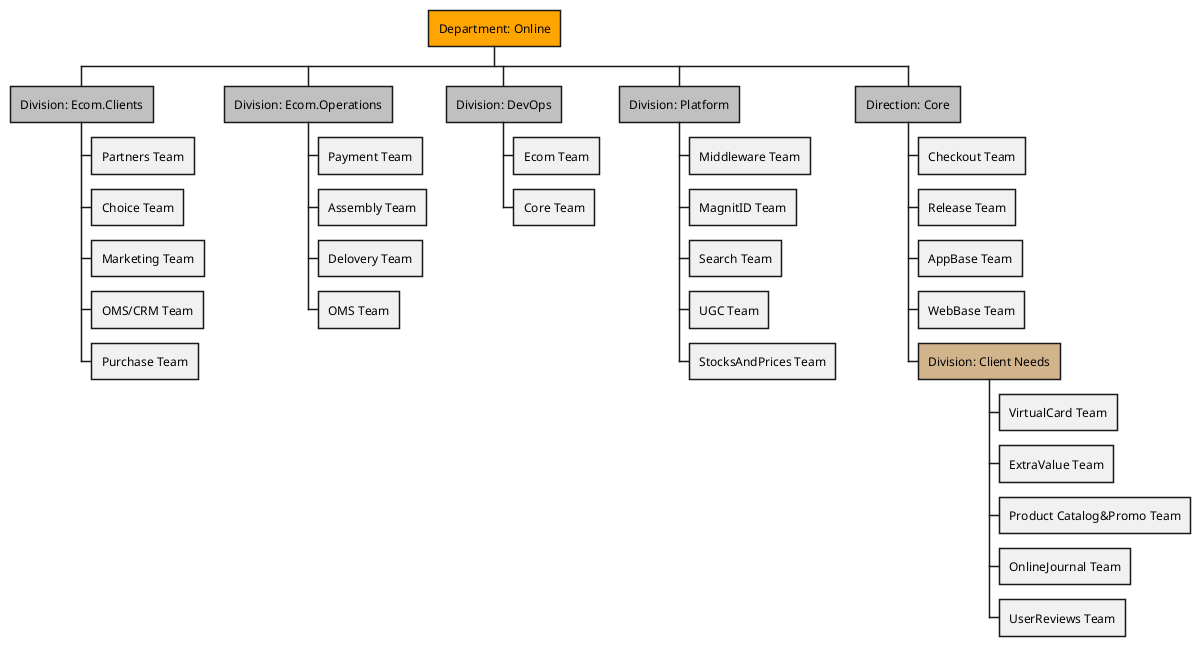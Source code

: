 @startuml

@startwbs
*[#orange] Department: Online

**[#silver] Division: Ecom.Clients
*** Partners Team
*** Choice Team
*** Marketing Team
*** OMS/CRM Team
*** Purchase Team

**[#silver] Division: Ecom.Operations
*** Payment Team
*** Assembly Team
*** Delovery Team
*** OMS Team

**[#silver] Division: DevOps
*** Ecom Team
*** Core Team

**[#silver] Division: Platform
*** Middleware Team
*** MagnitID Team
*** Search Team
*** UGC Team
*** StocksAndPrices Team

**[#silver] Direction: Core
*** Checkout Team
*** Release Team
*** AppBase Team
*** WebBase Team
***[#tan] Division: Client Needs
**** VirtualCard Team
**** ExtraValue Team
**** Product Catalog&Promo Team
**** OnlineJournal Team
**** UserReviews Team

@endwbs
@enduml
